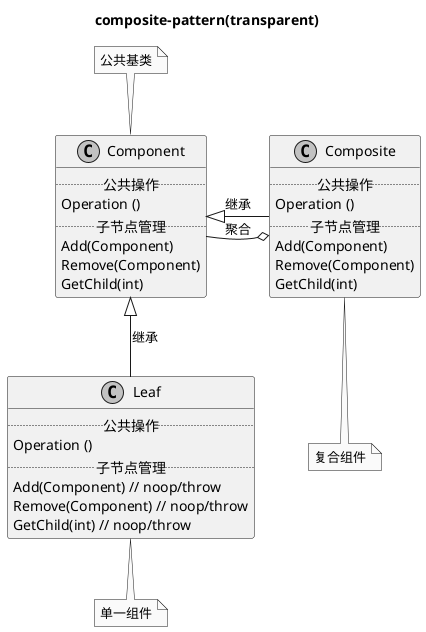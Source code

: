 @startuml
title composite-pattern(transparent)
skinparam monochrome true

class Component {
  ..公共操作..
  Operation ()
  ..子节点管理..
  Add(Component)
  Remove(Component)
  GetChild(int)
}

note top of Component
公共基类
end note

class Leaf {
  ..公共操作..
  Operation ()
  ..子节点管理..
  Add(Component) // noop/throw
  Remove(Component) // noop/throw
  GetChild(int) // noop/throw
}
note bottom of Leaf
单一组件
end note

class Composite {
  ..公共操作..
  Operation ()
  ..子节点管理..
  Add(Component)
  Remove(Component)
  GetChild(int)
}
note bottom of Composite
复合组件
end note


Component <|-- Leaf : 继承
Component <|- Composite : 继承
Component -o Composite : 聚合

@enduml